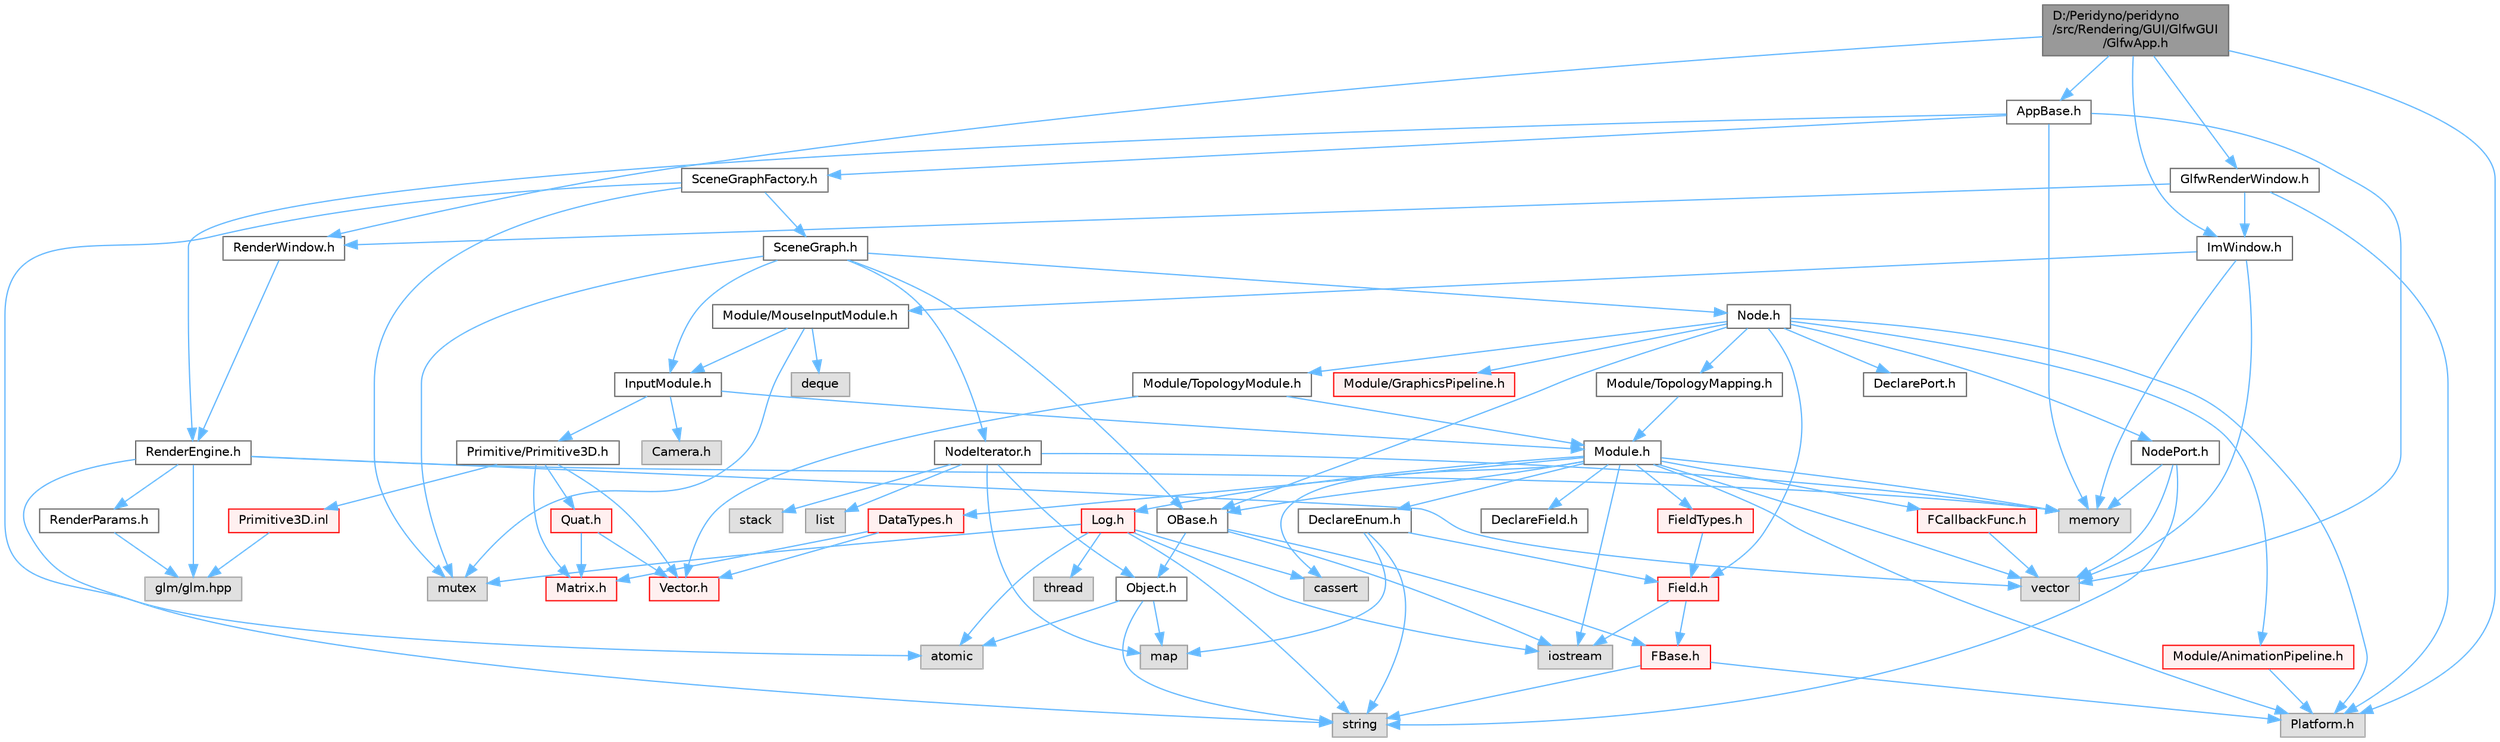 digraph "D:/Peridyno/peridyno/src/Rendering/GUI/GlfwGUI/GlfwApp.h"
{
 // LATEX_PDF_SIZE
  bgcolor="transparent";
  edge [fontname=Helvetica,fontsize=10,labelfontname=Helvetica,labelfontsize=10];
  node [fontname=Helvetica,fontsize=10,shape=box,height=0.2,width=0.4];
  Node1 [id="Node000001",label="D:/Peridyno/peridyno\l/src/Rendering/GUI/GlfwGUI\l/GlfwApp.h",height=0.2,width=0.4,color="gray40", fillcolor="grey60", style="filled", fontcolor="black",tooltip=" "];
  Node1 -> Node2 [id="edge1_Node000001_Node000002",color="steelblue1",style="solid",tooltip=" "];
  Node2 [id="Node000002",label="Platform.h",height=0.2,width=0.4,color="grey60", fillcolor="#E0E0E0", style="filled",tooltip=" "];
  Node1 -> Node3 [id="edge2_Node000001_Node000003",color="steelblue1",style="solid",tooltip=" "];
  Node3 [id="Node000003",label="RenderWindow.h",height=0.2,width=0.4,color="grey40", fillcolor="white", style="filled",URL="$_render_window_8h.html",tooltip=" "];
  Node3 -> Node4 [id="edge3_Node000003_Node000004",color="steelblue1",style="solid",tooltip=" "];
  Node4 [id="Node000004",label="RenderEngine.h",height=0.2,width=0.4,color="grey40", fillcolor="white", style="filled",URL="$_render_engine_8h.html",tooltip=" "];
  Node4 -> Node5 [id="edge4_Node000004_Node000005",color="steelblue1",style="solid",tooltip=" "];
  Node5 [id="Node000005",label="memory",height=0.2,width=0.4,color="grey60", fillcolor="#E0E0E0", style="filled",tooltip=" "];
  Node4 -> Node6 [id="edge5_Node000004_Node000006",color="steelblue1",style="solid",tooltip=" "];
  Node6 [id="Node000006",label="string",height=0.2,width=0.4,color="grey60", fillcolor="#E0E0E0", style="filled",tooltip=" "];
  Node4 -> Node7 [id="edge6_Node000004_Node000007",color="steelblue1",style="solid",tooltip=" "];
  Node7 [id="Node000007",label="vector",height=0.2,width=0.4,color="grey60", fillcolor="#E0E0E0", style="filled",tooltip=" "];
  Node4 -> Node8 [id="edge7_Node000004_Node000008",color="steelblue1",style="solid",tooltip=" "];
  Node8 [id="Node000008",label="glm/glm.hpp",height=0.2,width=0.4,color="grey60", fillcolor="#E0E0E0", style="filled",tooltip=" "];
  Node4 -> Node9 [id="edge8_Node000004_Node000009",color="steelblue1",style="solid",tooltip=" "];
  Node9 [id="Node000009",label="RenderParams.h",height=0.2,width=0.4,color="grey40", fillcolor="white", style="filled",URL="$_render_params_8h.html",tooltip=" "];
  Node9 -> Node8 [id="edge9_Node000009_Node000008",color="steelblue1",style="solid",tooltip=" "];
  Node1 -> Node10 [id="edge10_Node000001_Node000010",color="steelblue1",style="solid",tooltip=" "];
  Node10 [id="Node000010",label="ImWindow.h",height=0.2,width=0.4,color="grey40", fillcolor="white", style="filled",URL="$_im_window_8h.html",tooltip=" "];
  Node10 -> Node7 [id="edge11_Node000010_Node000007",color="steelblue1",style="solid",tooltip=" "];
  Node10 -> Node5 [id="edge12_Node000010_Node000005",color="steelblue1",style="solid",tooltip=" "];
  Node10 -> Node11 [id="edge13_Node000010_Node000011",color="steelblue1",style="solid",tooltip=" "];
  Node11 [id="Node000011",label="Module/MouseInputModule.h",height=0.2,width=0.4,color="grey40", fillcolor="white", style="filled",URL="$_mouse_input_module_8h.html",tooltip=" "];
  Node11 -> Node12 [id="edge14_Node000011_Node000012",color="steelblue1",style="solid",tooltip=" "];
  Node12 [id="Node000012",label="InputModule.h",height=0.2,width=0.4,color="grey40", fillcolor="white", style="filled",URL="$_input_module_8h.html",tooltip=" "];
  Node12 -> Node13 [id="edge15_Node000012_Node000013",color="steelblue1",style="solid",tooltip=" "];
  Node13 [id="Node000013",label="Module.h",height=0.2,width=0.4,color="grey40", fillcolor="white", style="filled",URL="$_module_8h.html",tooltip=" "];
  Node13 -> Node2 [id="edge16_Node000013_Node000002",color="steelblue1",style="solid",tooltip=" "];
  Node13 -> Node5 [id="edge17_Node000013_Node000005",color="steelblue1",style="solid",tooltip=" "];
  Node13 -> Node7 [id="edge18_Node000013_Node000007",color="steelblue1",style="solid",tooltip=" "];
  Node13 -> Node14 [id="edge19_Node000013_Node000014",color="steelblue1",style="solid",tooltip=" "];
  Node14 [id="Node000014",label="cassert",height=0.2,width=0.4,color="grey60", fillcolor="#E0E0E0", style="filled",tooltip=" "];
  Node13 -> Node15 [id="edge20_Node000013_Node000015",color="steelblue1",style="solid",tooltip=" "];
  Node15 [id="Node000015",label="iostream",height=0.2,width=0.4,color="grey60", fillcolor="#E0E0E0", style="filled",tooltip=" "];
  Node13 -> Node16 [id="edge21_Node000013_Node000016",color="steelblue1",style="solid",tooltip=" "];
  Node16 [id="Node000016",label="OBase.h",height=0.2,width=0.4,color="grey40", fillcolor="white", style="filled",URL="$_o_base_8h.html",tooltip=" "];
  Node16 -> Node15 [id="edge22_Node000016_Node000015",color="steelblue1",style="solid",tooltip=" "];
  Node16 -> Node17 [id="edge23_Node000016_Node000017",color="steelblue1",style="solid",tooltip=" "];
  Node17 [id="Node000017",label="FBase.h",height=0.2,width=0.4,color="red", fillcolor="#FFF0F0", style="filled",URL="$_f_base_8h.html",tooltip=" "];
  Node17 -> Node2 [id="edge24_Node000017_Node000002",color="steelblue1",style="solid",tooltip=" "];
  Node17 -> Node6 [id="edge25_Node000017_Node000006",color="steelblue1",style="solid",tooltip=" "];
  Node16 -> Node22 [id="edge26_Node000016_Node000022",color="steelblue1",style="solid",tooltip=" "];
  Node22 [id="Node000022",label="Object.h",height=0.2,width=0.4,color="grey40", fillcolor="white", style="filled",URL="$_object_8h.html",tooltip=" "];
  Node22 -> Node6 [id="edge27_Node000022_Node000006",color="steelblue1",style="solid",tooltip=" "];
  Node22 -> Node23 [id="edge28_Node000022_Node000023",color="steelblue1",style="solid",tooltip=" "];
  Node23 [id="Node000023",label="atomic",height=0.2,width=0.4,color="grey60", fillcolor="#E0E0E0", style="filled",tooltip=" "];
  Node22 -> Node24 [id="edge29_Node000022_Node000024",color="steelblue1",style="solid",tooltip=" "];
  Node24 [id="Node000024",label="map",height=0.2,width=0.4,color="grey60", fillcolor="#E0E0E0", style="filled",tooltip=" "];
  Node13 -> Node25 [id="edge30_Node000013_Node000025",color="steelblue1",style="solid",tooltip=" "];
  Node25 [id="Node000025",label="Log.h",height=0.2,width=0.4,color="red", fillcolor="#FFF0F0", style="filled",URL="$_log_8h.html",tooltip=" "];
  Node25 -> Node26 [id="edge31_Node000025_Node000026",color="steelblue1",style="solid",tooltip=" "];
  Node26 [id="Node000026",label="mutex",height=0.2,width=0.4,color="grey60", fillcolor="#E0E0E0", style="filled",tooltip=" "];
  Node25 -> Node27 [id="edge32_Node000025_Node000027",color="steelblue1",style="solid",tooltip=" "];
  Node27 [id="Node000027",label="thread",height=0.2,width=0.4,color="grey60", fillcolor="#E0E0E0", style="filled",tooltip=" "];
  Node25 -> Node6 [id="edge33_Node000025_Node000006",color="steelblue1",style="solid",tooltip=" "];
  Node25 -> Node15 [id="edge34_Node000025_Node000015",color="steelblue1",style="solid",tooltip=" "];
  Node25 -> Node14 [id="edge35_Node000025_Node000014",color="steelblue1",style="solid",tooltip=" "];
  Node25 -> Node23 [id="edge36_Node000025_Node000023",color="steelblue1",style="solid",tooltip=" "];
  Node13 -> Node34 [id="edge37_Node000013_Node000034",color="steelblue1",style="solid",tooltip=" "];
  Node34 [id="Node000034",label="DataTypes.h",height=0.2,width=0.4,color="red", fillcolor="#FFF0F0", style="filled",URL="$_data_types_8h.html",tooltip=" "];
  Node34 -> Node35 [id="edge38_Node000034_Node000035",color="steelblue1",style="solid",tooltip=" "];
  Node35 [id="Node000035",label="Vector.h",height=0.2,width=0.4,color="red", fillcolor="#FFF0F0", style="filled",URL="$_vector_8h.html",tooltip=" "];
  Node34 -> Node54 [id="edge39_Node000034_Node000054",color="steelblue1",style="solid",tooltip=" "];
  Node54 [id="Node000054",label="Matrix.h",height=0.2,width=0.4,color="red", fillcolor="#FFF0F0", style="filled",URL="$_matrix_8h.html",tooltip=" "];
  Node13 -> Node75 [id="edge40_Node000013_Node000075",color="steelblue1",style="solid",tooltip=" "];
  Node75 [id="Node000075",label="DeclareEnum.h",height=0.2,width=0.4,color="grey40", fillcolor="white", style="filled",URL="$_declare_enum_8h.html",tooltip=" "];
  Node75 -> Node24 [id="edge41_Node000075_Node000024",color="steelblue1",style="solid",tooltip=" "];
  Node75 -> Node6 [id="edge42_Node000075_Node000006",color="steelblue1",style="solid",tooltip=" "];
  Node75 -> Node76 [id="edge43_Node000075_Node000076",color="steelblue1",style="solid",tooltip=" "];
  Node76 [id="Node000076",label="Field.h",height=0.2,width=0.4,color="red", fillcolor="#FFF0F0", style="filled",URL="$_field_8h.html",tooltip=" "];
  Node76 -> Node15 [id="edge44_Node000076_Node000015",color="steelblue1",style="solid",tooltip=" "];
  Node76 -> Node17 [id="edge45_Node000076_Node000017",color="steelblue1",style="solid",tooltip=" "];
  Node13 -> Node89 [id="edge46_Node000013_Node000089",color="steelblue1",style="solid",tooltip=" "];
  Node89 [id="Node000089",label="DeclareField.h",height=0.2,width=0.4,color="grey40", fillcolor="white", style="filled",URL="$_declare_field_8h.html",tooltip=" "];
  Node13 -> Node90 [id="edge47_Node000013_Node000090",color="steelblue1",style="solid",tooltip=" "];
  Node90 [id="Node000090",label="FCallbackFunc.h",height=0.2,width=0.4,color="red", fillcolor="#FFF0F0", style="filled",URL="$_f_callback_func_8h.html",tooltip=" "];
  Node90 -> Node7 [id="edge48_Node000090_Node000007",color="steelblue1",style="solid",tooltip=" "];
  Node13 -> Node91 [id="edge49_Node000013_Node000091",color="steelblue1",style="solid",tooltip=" "];
  Node91 [id="Node000091",label="FieldTypes.h",height=0.2,width=0.4,color="red", fillcolor="#FFF0F0", style="filled",URL="$_field_types_8h.html",tooltip=" "];
  Node91 -> Node76 [id="edge50_Node000091_Node000076",color="steelblue1",style="solid",tooltip=" "];
  Node12 -> Node93 [id="edge51_Node000012_Node000093",color="steelblue1",style="solid",tooltip=" "];
  Node93 [id="Node000093",label="Camera.h",height=0.2,width=0.4,color="grey60", fillcolor="#E0E0E0", style="filled",tooltip=" "];
  Node12 -> Node94 [id="edge52_Node000012_Node000094",color="steelblue1",style="solid",tooltip=" "];
  Node94 [id="Node000094",label="Primitive/Primitive3D.h",height=0.2,width=0.4,color="grey40", fillcolor="white", style="filled",URL="$_primitive3_d_8h.html",tooltip=" "];
  Node94 -> Node35 [id="edge53_Node000094_Node000035",color="steelblue1",style="solid",tooltip=" "];
  Node94 -> Node54 [id="edge54_Node000094_Node000054",color="steelblue1",style="solid",tooltip=" "];
  Node94 -> Node67 [id="edge55_Node000094_Node000067",color="steelblue1",style="solid",tooltip=" "];
  Node67 [id="Node000067",label="Quat.h",height=0.2,width=0.4,color="red", fillcolor="#FFF0F0", style="filled",URL="$_quat_8h.html",tooltip="Implementation of quaternion."];
  Node67 -> Node35 [id="edge56_Node000067_Node000035",color="steelblue1",style="solid",tooltip=" "];
  Node67 -> Node54 [id="edge57_Node000067_Node000054",color="steelblue1",style="solid",tooltip=" "];
  Node94 -> Node95 [id="edge58_Node000094_Node000095",color="steelblue1",style="solid",tooltip=" "];
  Node95 [id="Node000095",label="Primitive3D.inl",height=0.2,width=0.4,color="red", fillcolor="#FFF0F0", style="filled",URL="$_primitive3_d_8inl.html",tooltip=" "];
  Node95 -> Node8 [id="edge59_Node000095_Node000008",color="steelblue1",style="solid",tooltip=" "];
  Node11 -> Node98 [id="edge60_Node000011_Node000098",color="steelblue1",style="solid",tooltip=" "];
  Node98 [id="Node000098",label="deque",height=0.2,width=0.4,color="grey60", fillcolor="#E0E0E0", style="filled",tooltip=" "];
  Node11 -> Node26 [id="edge61_Node000011_Node000026",color="steelblue1",style="solid",tooltip=" "];
  Node1 -> Node99 [id="edge62_Node000001_Node000099",color="steelblue1",style="solid",tooltip=" "];
  Node99 [id="Node000099",label="AppBase.h",height=0.2,width=0.4,color="grey40", fillcolor="white", style="filled",URL="$_app_base_8h.html",tooltip=" "];
  Node99 -> Node7 [id="edge63_Node000099_Node000007",color="steelblue1",style="solid",tooltip=" "];
  Node99 -> Node5 [id="edge64_Node000099_Node000005",color="steelblue1",style="solid",tooltip=" "];
  Node99 -> Node100 [id="edge65_Node000099_Node000100",color="steelblue1",style="solid",tooltip=" "];
  Node100 [id="Node000100",label="SceneGraphFactory.h",height=0.2,width=0.4,color="grey40", fillcolor="white", style="filled",URL="$_scene_graph_factory_8h.html",tooltip=" "];
  Node100 -> Node23 [id="edge66_Node000100_Node000023",color="steelblue1",style="solid",tooltip=" "];
  Node100 -> Node26 [id="edge67_Node000100_Node000026",color="steelblue1",style="solid",tooltip=" "];
  Node100 -> Node101 [id="edge68_Node000100_Node000101",color="steelblue1",style="solid",tooltip=" "];
  Node101 [id="Node000101",label="SceneGraph.h",height=0.2,width=0.4,color="grey40", fillcolor="white", style="filled",URL="$_scene_graph_8h.html",tooltip=" "];
  Node101 -> Node16 [id="edge69_Node000101_Node000016",color="steelblue1",style="solid",tooltip=" "];
  Node101 -> Node102 [id="edge70_Node000101_Node000102",color="steelblue1",style="solid",tooltip=" "];
  Node102 [id="Node000102",label="Node.h",height=0.2,width=0.4,color="grey40", fillcolor="white", style="filled",URL="$_node_8h.html",tooltip=" "];
  Node102 -> Node16 [id="edge71_Node000102_Node000016",color="steelblue1",style="solid",tooltip=" "];
  Node102 -> Node76 [id="edge72_Node000102_Node000076",color="steelblue1",style="solid",tooltip=" "];
  Node102 -> Node2 [id="edge73_Node000102_Node000002",color="steelblue1",style="solid",tooltip=" "];
  Node102 -> Node103 [id="edge74_Node000102_Node000103",color="steelblue1",style="solid",tooltip=" "];
  Node103 [id="Node000103",label="DeclarePort.h",height=0.2,width=0.4,color="grey40", fillcolor="white", style="filled",URL="$_declare_port_8h.html",tooltip=" "];
  Node102 -> Node104 [id="edge75_Node000102_Node000104",color="steelblue1",style="solid",tooltip=" "];
  Node104 [id="Node000104",label="NodePort.h",height=0.2,width=0.4,color="grey40", fillcolor="white", style="filled",URL="$_node_port_8h.html",tooltip=" "];
  Node104 -> Node6 [id="edge76_Node000104_Node000006",color="steelblue1",style="solid",tooltip=" "];
  Node104 -> Node7 [id="edge77_Node000104_Node000007",color="steelblue1",style="solid",tooltip=" "];
  Node104 -> Node5 [id="edge78_Node000104_Node000005",color="steelblue1",style="solid",tooltip=" "];
  Node102 -> Node105 [id="edge79_Node000102_Node000105",color="steelblue1",style="solid",tooltip=" "];
  Node105 [id="Node000105",label="Module/TopologyModule.h",height=0.2,width=0.4,color="grey40", fillcolor="white", style="filled",URL="$_topology_module_8h.html",tooltip=" "];
  Node105 -> Node35 [id="edge80_Node000105_Node000035",color="steelblue1",style="solid",tooltip=" "];
  Node105 -> Node13 [id="edge81_Node000105_Node000013",color="steelblue1",style="solid",tooltip=" "];
  Node102 -> Node106 [id="edge82_Node000102_Node000106",color="steelblue1",style="solid",tooltip=" "];
  Node106 [id="Node000106",label="Module/TopologyMapping.h",height=0.2,width=0.4,color="grey40", fillcolor="white", style="filled",URL="$_topology_mapping_8h.html",tooltip=" "];
  Node106 -> Node13 [id="edge83_Node000106_Node000013",color="steelblue1",style="solid",tooltip=" "];
  Node102 -> Node107 [id="edge84_Node000102_Node000107",color="steelblue1",style="solid",tooltip=" "];
  Node107 [id="Node000107",label="Module/AnimationPipeline.h",height=0.2,width=0.4,color="red", fillcolor="#FFF0F0", style="filled",URL="$_animation_pipeline_8h.html",tooltip=" "];
  Node107 -> Node2 [id="edge85_Node000107_Node000002",color="steelblue1",style="solid",tooltip=" "];
  Node102 -> Node109 [id="edge86_Node000102_Node000109",color="steelblue1",style="solid",tooltip=" "];
  Node109 [id="Node000109",label="Module/GraphicsPipeline.h",height=0.2,width=0.4,color="red", fillcolor="#FFF0F0", style="filled",URL="$_graphics_pipeline_8h.html",tooltip=" "];
  Node101 -> Node110 [id="edge87_Node000101_Node000110",color="steelblue1",style="solid",tooltip=" "];
  Node110 [id="Node000110",label="NodeIterator.h",height=0.2,width=0.4,color="grey40", fillcolor="white", style="filled",URL="$_node_iterator_8h.html",tooltip=" "];
  Node110 -> Node111 [id="edge88_Node000110_Node000111",color="steelblue1",style="solid",tooltip=" "];
  Node111 [id="Node000111",label="stack",height=0.2,width=0.4,color="grey60", fillcolor="#E0E0E0", style="filled",tooltip=" "];
  Node110 -> Node112 [id="edge89_Node000110_Node000112",color="steelblue1",style="solid",tooltip=" "];
  Node112 [id="Node000112",label="list",height=0.2,width=0.4,color="grey60", fillcolor="#E0E0E0", style="filled",tooltip=" "];
  Node110 -> Node24 [id="edge90_Node000110_Node000024",color="steelblue1",style="solid",tooltip=" "];
  Node110 -> Node5 [id="edge91_Node000110_Node000005",color="steelblue1",style="solid",tooltip=" "];
  Node110 -> Node22 [id="edge92_Node000110_Node000022",color="steelblue1",style="solid",tooltip=" "];
  Node101 -> Node12 [id="edge93_Node000101_Node000012",color="steelblue1",style="solid",tooltip=" "];
  Node101 -> Node26 [id="edge94_Node000101_Node000026",color="steelblue1",style="solid",tooltip=" "];
  Node99 -> Node4 [id="edge95_Node000099_Node000004",color="steelblue1",style="solid",tooltip=" "];
  Node1 -> Node113 [id="edge96_Node000001_Node000113",color="steelblue1",style="solid",tooltip=" "];
  Node113 [id="Node000113",label="GlfwRenderWindow.h",height=0.2,width=0.4,color="grey40", fillcolor="white", style="filled",URL="$_glfw_render_window_8h.html",tooltip=" "];
  Node113 -> Node2 [id="edge97_Node000113_Node000002",color="steelblue1",style="solid",tooltip=" "];
  Node113 -> Node10 [id="edge98_Node000113_Node000010",color="steelblue1",style="solid",tooltip=" "];
  Node113 -> Node3 [id="edge99_Node000113_Node000003",color="steelblue1",style="solid",tooltip=" "];
}
